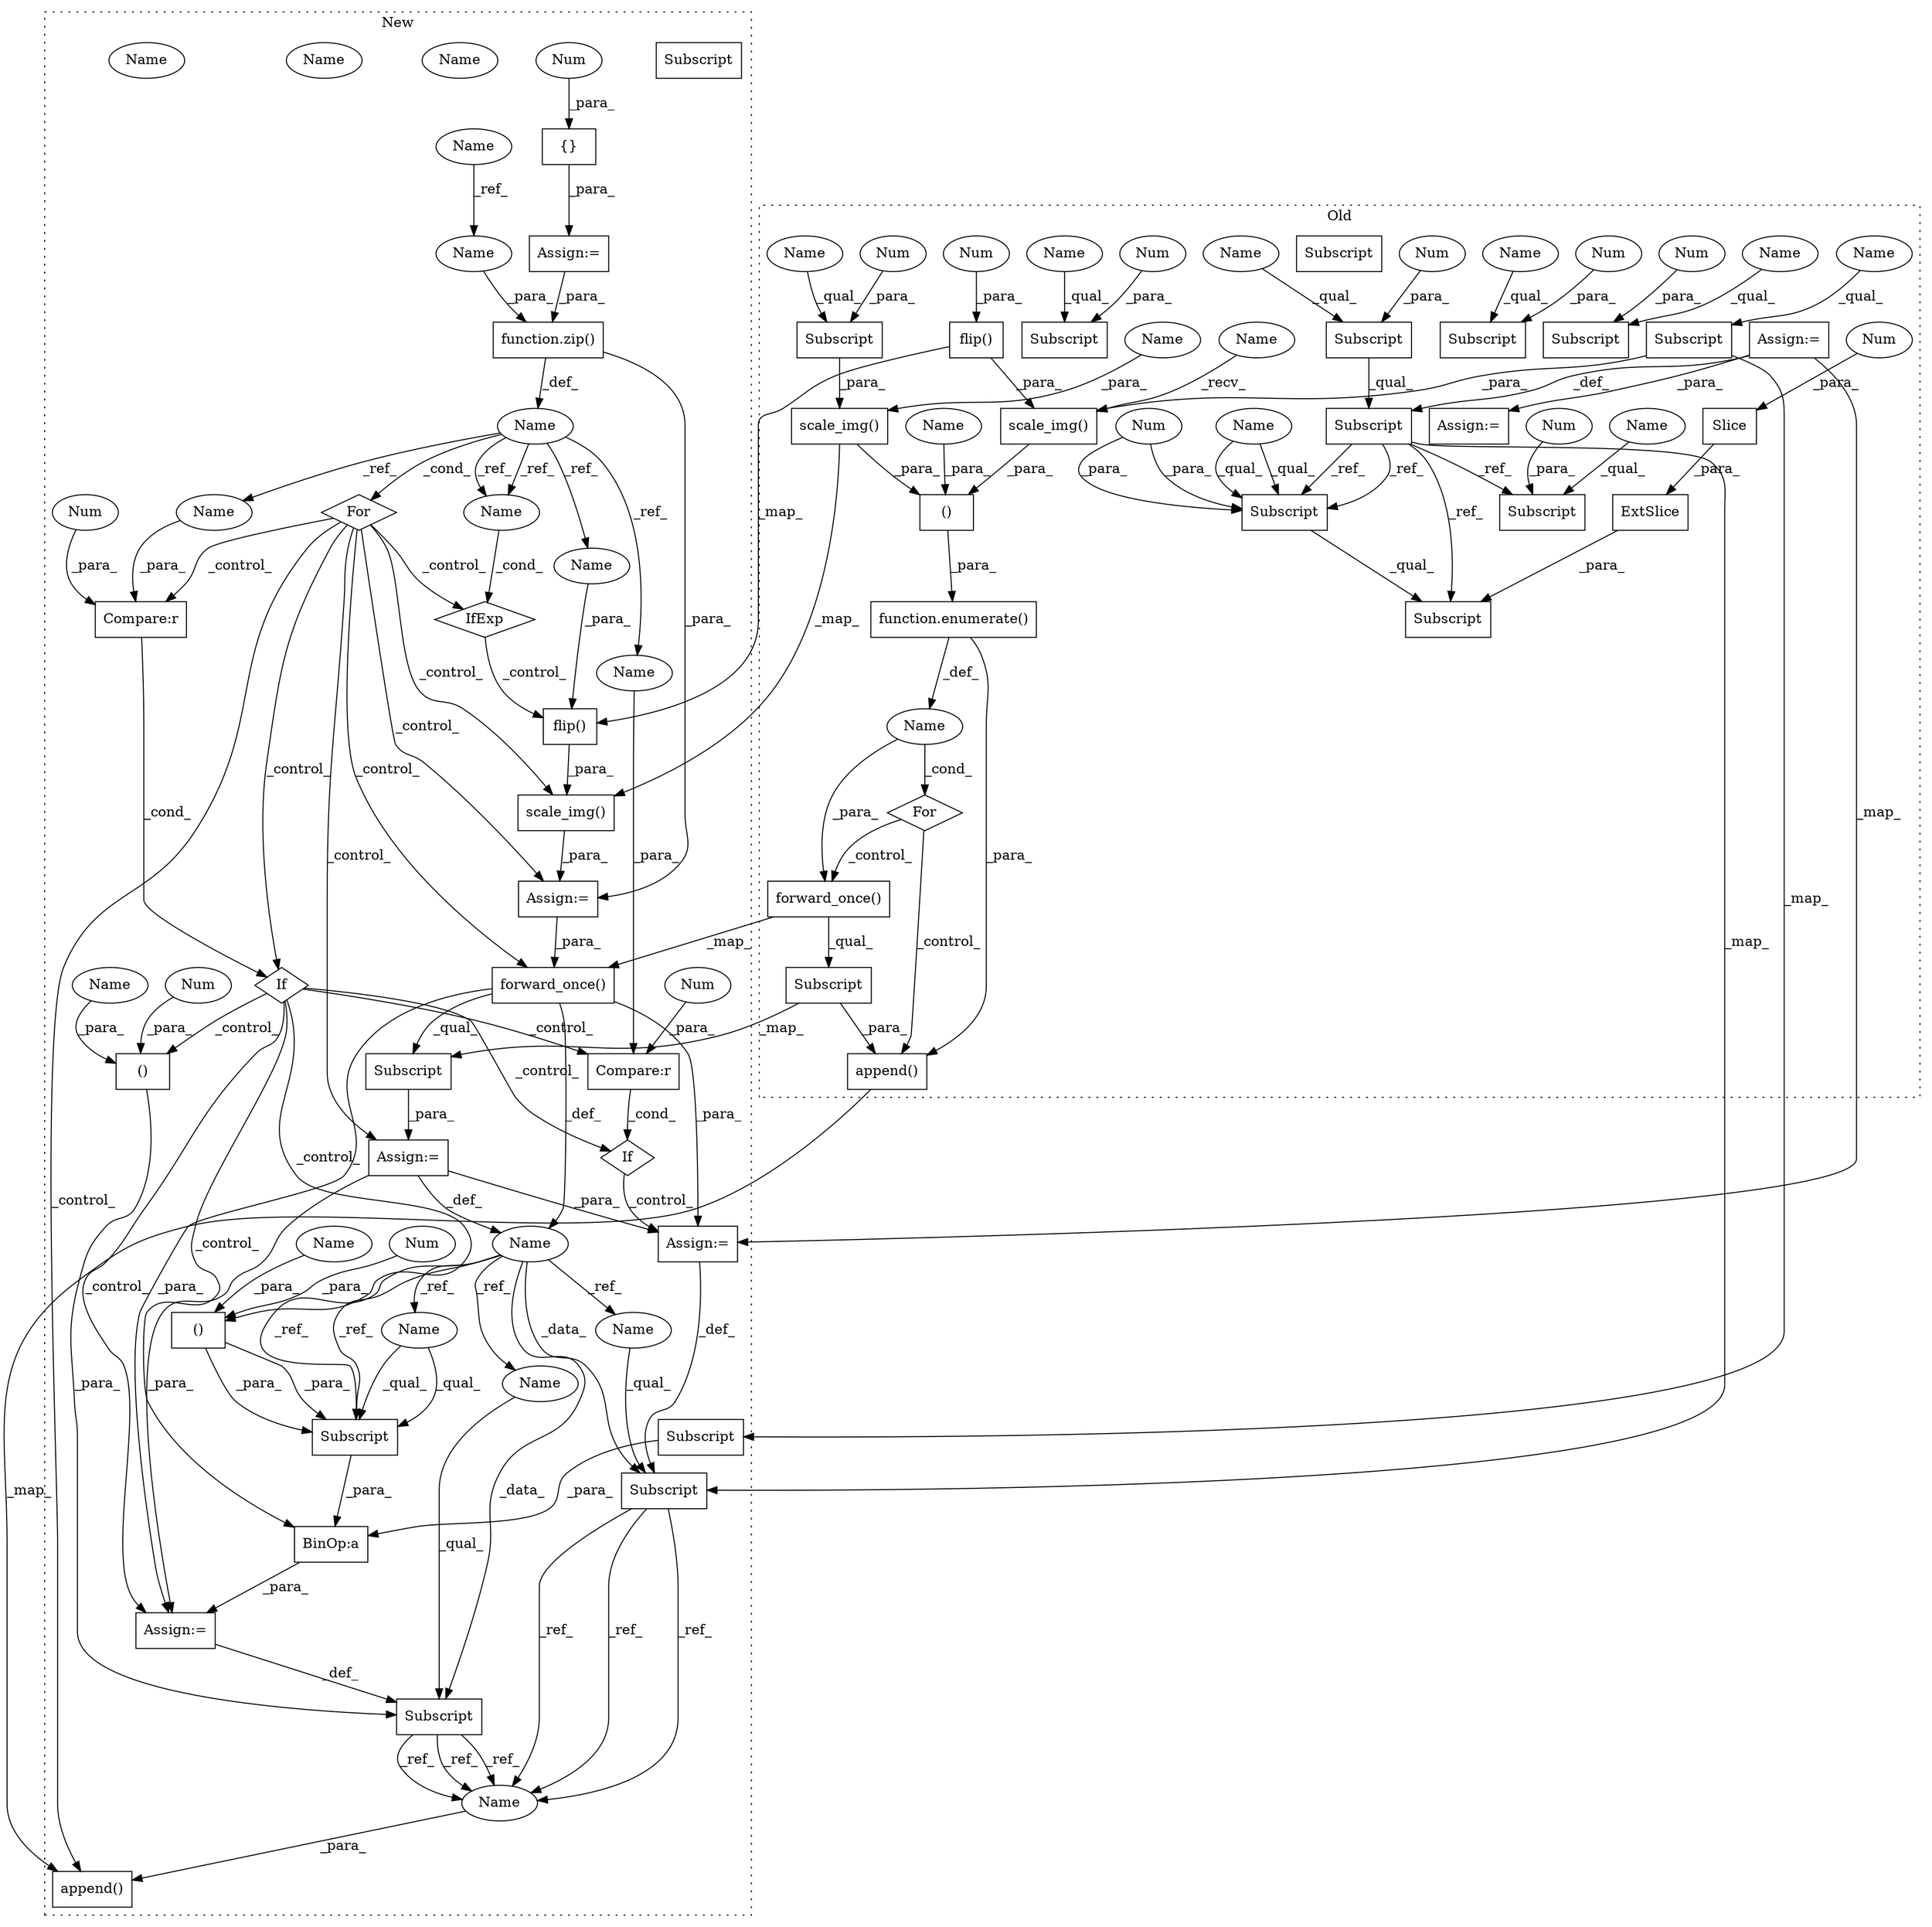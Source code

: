 digraph G {
subgraph cluster0 {
1 [label="function.enumerate()" a="75" s="3689,3914" l="10,1" shape="box"];
3 [label="For" a="107" s="3676,3915" l="4,119" shape="diamond"];
7 [label="Subscript" a="63" s="4043,0" l="24,0" shape="box"];
11 [label="()" a="54" s="3701" l="165" shape="box"];
16 [label="forward_once()" a="75" s="4043,4063" l="18,1" shape="box"];
26 [label="scale_img()" a="75" s="3739,3776" l="22,1" shape="box"];
27 [label="Subscript" a="63" s="3772,0" l="4,0" shape="box"];
29 [label="scale_img()" a="75" s="3836,3865" l="22,1" shape="box"];
31 [label="Subscript" a="63" s="3861,0" l="4,0" shape="box"];
33 [label="Subscript" a="63" s="4099,0" l="4,0" shape="box"];
34 [label="Name" a="87" s="3683" l="2" shape="ellipse"];
39 [label="flip()" a="75" s="3761,3769" l="7,1" shape="box"];
41 [label="Num" a="76" s="4101" l="1" shape="ellipse"];
42 [label="Num" a="76" s="3768" l="1" shape="ellipse"];
43 [label="Num" a="76" s="3863" l="1" shape="ellipse"];
47 [label="append()" a="75" s="4034,4067" l="9,1" shape="box"];
49 [label="Subscript" a="63" s="4125,0" l="4,0" shape="box"];
51 [label="Subscript" a="63" s="4125,0" l="12,0" shape="box"];
52 [label="Num" a="76" s="4127" l="1" shape="ellipse"];
53 [label="Subscript" a="63" s="4154,0" l="4,0" shape="box"];
54 [label="Num" a="76" s="4156" l="1" shape="ellipse"];
55 [label="Subscript" a="63" s="4082,0" l="4,0" shape="box"];
56 [label="Num" a="76" s="4084" l="1" shape="ellipse"];
57 [label="Subscript" a="63" s="4190,0" l="13,0" shape="box"];
58 [label="ExtSlice" a="85" s="4190" l="1" shape="box"];
59 [label="Subscript" a="63" s="4207,0" l="4,0" shape="box"];
60 [label="Slice" a="80" s="4200" l="1" shape="box"];
61 [label="Subscript" a="63" s="4190,0" l="4,0" shape="box"];
62 [label="Num" a="76" s="4201" l="1" shape="ellipse"];
63 [label="Num" a="76" s="4192" l="1" shape="ellipse"];
64 [label="Num" a="76" s="4209" l="1" shape="ellipse"];
66 [label="Assign:=" a="68" s="4137" l="3" shape="box"];
67 [label="Assign:=" a="68" s="4203" l="4" shape="box"];
68 [label="Name" a="87" s="4154" l="1" shape="ellipse"];
69 [label="Name" a="87" s="4190" l="1" shape="ellipse"];
70 [label="Name" a="87" s="4125" l="1" shape="ellipse"];
71 [label="Name" a="87" s="4082" l="1" shape="ellipse"];
81 [label="Name" a="87" s="3739" l="11" shape="ellipse"];
82 [label="Name" a="87" s="3700" l="1" shape="ellipse"];
83 [label="Name" a="87" s="3858" l="1" shape="ellipse"];
89 [label="Subscript" a="63" s="4190,0" l="4,0" shape="box"];
90 [label="Name" a="87" s="4207" l="1" shape="ellipse"];
91 [label="Name" a="87" s="4099" l="1" shape="ellipse"];
92 [label="Name" a="87" s="3772" l="1" shape="ellipse"];
93 [label="Name" a="87" s="3861" l="1" shape="ellipse"];
label = "Old";
style="dotted";
}
subgraph cluster1 {
2 [label="function.zip()" a="75" s="3758,3766" l="4,1" shape="box"];
4 [label="()" a="54" s="4107" l="3" shape="box"];
5 [label="Assign:=" a="68" s="3859" l="3" shape="box"];
6 [label="Subscript" a="63" s="3862,0" l="24,0" shape="box"];
8 [label="If" a="96" s="4174,4181" l="0,22" shape="diamond"];
9 [label="()" a="54" s="4134" l="3" shape="box"];
10 [label="If" a="96" s="4069,4079" l="3,22" shape="diamond"];
12 [label="BinOp:a" a="82" s="4125" l="3" shape="box"];
13 [label="Subscript" a="63" s="4101,0" l="10,0" shape="box"];
14 [label="{}" a="59" s="3664,3678" l="1,0" shape="box"];
15 [label="Subscript" a="63" s="4128,0" l="10,0" shape="box"];
17 [label="forward_once()" a="75" s="3862,3882" l="18,1" shape="box"];
18 [label="For" a="107" s="3744,3767" l="4,18" shape="diamond"];
19 [label="Num" a="76" s="4136" l="1" shape="ellipse"];
20 [label="Num" a="76" s="3671" l="1" shape="ellipse"];
21 [label="Num" a="76" s="4109" l="1" shape="ellipse"];
22 [label="Compare:r" a="40" s="4072" l="7" shape="box"];
23 [label="Num" a="76" s="4078" l="1" shape="ellipse"];
24 [label="Compare:r" a="40" s="4174" l="7" shape="box"];
25 [label="IfExp" a="51" s="3822,3828" l="4,6" shape="diamond"];
28 [label="Subscript" a="63" s="4114,0" l="11,0" shape="box"];
30 [label="scale_img()" a="75" s="3790,3839" l="22,1" shape="box"];
32 [label="Name" a="87" s="3618" l="1" shape="ellipse"];
35 [label="Name" a="87" s="3752" l="2" shape="ellipse"];
36 [label="Name" a="87" s="3857" l="2" shape="ellipse"];
37 [label="Name" a="87" s="3826" l="2" shape="ellipse"];
38 [label="flip()" a="75" s="3812,3821" l="7,1" shape="box"];
40 [label="Num" a="76" s="4180" l="1" shape="ellipse"];
44 [label="Assign:=" a="68" s="4111" l="3" shape="box"];
45 [label="Assign:=" a="68" s="3661" l="3" shape="box"];
46 [label="Assign:=" a="68" s="3787" l="3" shape="box"];
48 [label="append()" a="75" s="4271,4282" l="9,1" shape="box"];
50 [label="Subscript" a="63" s="4203,0" l="10,0" shape="box"];
65 [label="Assign:=" a="68" s="4213" l="3" shape="box"];
72 [label="Name" a="87" s="3762" l="1" shape="ellipse"];
73 [label="Name" a="87" s="4280" l="2" shape="ellipse"];
74 [label="Name" a="87" s="4104" l="3" shape="ellipse"];
75 [label="Name" a="87" s="4131" l="3" shape="ellipse"];
76 [label="Name" a="87" s="4280" l="2" shape="ellipse"];
77 [label="Name" a="87" s="4174" l="2" shape="ellipse"];
78 [label="Name" a="87" s="3819" l="2" shape="ellipse"];
79 [label="Name" a="87" s="3826" l="2" shape="ellipse"];
80 [label="Name" a="87" s="4072" l="2" shape="ellipse"];
84 [label="Name" a="87" s="4203" l="2" shape="ellipse"];
85 [label="Name" a="87" s="4128" l="2" shape="ellipse"];
86 [label="Name" a="87" s="4101" l="2" shape="ellipse"];
87 [label="Subscript" a="63" s="4128,0" l="10,0" shape="box"];
88 [label="Name" a="87" s="4280" l="2" shape="ellipse"];
label = "New";
style="dotted";
}
1 -> 47 [label="_para_"];
1 -> 34 [label="_def_"];
2 -> 35 [label="_def_"];
2 -> 46 [label="_para_"];
3 -> 16 [label="_control_"];
3 -> 47 [label="_control_"];
4 -> 13 [label="_para_"];
5 -> 44 [label="_para_"];
5 -> 36 [label="_def_"];
5 -> 65 [label="_para_"];
6 -> 5 [label="_para_"];
7 -> 6 [label="_map_"];
7 -> 47 [label="_para_"];
8 -> 65 [label="_control_"];
9 -> 87 [label="_para_"];
9 -> 87 [label="_para_"];
10 -> 12 [label="_control_"];
10 -> 24 [label="_control_"];
10 -> 8 [label="_control_"];
10 -> 4 [label="_control_"];
10 -> 9 [label="_control_"];
10 -> 44 [label="_control_"];
11 -> 1 [label="_para_"];
12 -> 44 [label="_para_"];
13 -> 88 [label="_ref_"];
13 -> 88 [label="_ref_"];
13 -> 88 [label="_ref_"];
14 -> 45 [label="_para_"];
16 -> 17 [label="_map_"];
16 -> 7 [label="_qual_"];
17 -> 36 [label="_def_"];
17 -> 44 [label="_para_"];
17 -> 65 [label="_para_"];
17 -> 6 [label="_qual_"];
18 -> 46 [label="_control_"];
18 -> 48 [label="_control_"];
18 -> 17 [label="_control_"];
18 -> 10 [label="_control_"];
18 -> 30 [label="_control_"];
18 -> 5 [label="_control_"];
18 -> 22 [label="_control_"];
18 -> 25 [label="_control_"];
19 -> 9 [label="_para_"];
20 -> 14 [label="_para_"];
21 -> 4 [label="_para_"];
22 -> 10 [label="_cond_"];
23 -> 22 [label="_para_"];
24 -> 8 [label="_cond_"];
25 -> 38 [label="_control_"];
26 -> 11 [label="_para_"];
27 -> 28 [label="_map_"];
27 -> 26 [label="_para_"];
28 -> 12 [label="_para_"];
29 -> 11 [label="_para_"];
29 -> 30 [label="_map_"];
30 -> 46 [label="_para_"];
31 -> 29 [label="_para_"];
32 -> 72 [label="_ref_"];
34 -> 16 [label="_para_"];
34 -> 3 [label="_cond_"];
35 -> 77 [label="_ref_"];
35 -> 80 [label="_ref_"];
35 -> 18 [label="_cond_"];
35 -> 79 [label="_ref_"];
35 -> 79 [label="_ref_"];
35 -> 78 [label="_ref_"];
36 -> 84 [label="_ref_"];
36 -> 13 [label="_data_"];
36 -> 87 [label="_ref_"];
36 -> 86 [label="_ref_"];
36 -> 85 [label="_ref_"];
36 -> 87 [label="_ref_"];
36 -> 50 [label="_data_"];
38 -> 30 [label="_para_"];
39 -> 26 [label="_para_"];
39 -> 38 [label="_map_"];
40 -> 24 [label="_para_"];
41 -> 33 [label="_para_"];
42 -> 39 [label="_para_"];
43 -> 31 [label="_para_"];
44 -> 13 [label="_def_"];
45 -> 2 [label="_para_"];
46 -> 17 [label="_para_"];
47 -> 48 [label="_map_"];
49 -> 51 [label="_qual_"];
50 -> 88 [label="_ref_"];
50 -> 88 [label="_ref_"];
50 -> 88 [label="_ref_"];
51 -> 89 [label="_ref_"];
51 -> 89 [label="_ref_"];
51 -> 59 [label="_ref_"];
51 -> 50 [label="_map_"];
51 -> 57 [label="_ref_"];
52 -> 49 [label="_para_"];
54 -> 53 [label="_para_"];
56 -> 55 [label="_para_"];
58 -> 57 [label="_para_"];
60 -> 58 [label="_para_"];
62 -> 60 [label="_para_"];
63 -> 89 [label="_para_"];
63 -> 89 [label="_para_"];
64 -> 59 [label="_para_"];
65 -> 50 [label="_def_"];
66 -> 51 [label="_def_"];
66 -> 65 [label="_map_"];
66 -> 67 [label="_para_"];
68 -> 53 [label="_qual_"];
69 -> 89 [label="_qual_"];
69 -> 89 [label="_qual_"];
70 -> 49 [label="_qual_"];
71 -> 55 [label="_qual_"];
72 -> 2 [label="_para_"];
74 -> 4 [label="_para_"];
75 -> 9 [label="_para_"];
77 -> 24 [label="_para_"];
78 -> 38 [label="_para_"];
79 -> 25 [label="_cond_"];
80 -> 22 [label="_para_"];
81 -> 26 [label="_recv_"];
82 -> 11 [label="_para_"];
83 -> 29 [label="_para_"];
84 -> 50 [label="_qual_"];
85 -> 87 [label="_qual_"];
85 -> 87 [label="_qual_"];
86 -> 13 [label="_qual_"];
87 -> 12 [label="_para_"];
88 -> 48 [label="_para_"];
89 -> 57 [label="_qual_"];
90 -> 59 [label="_qual_"];
91 -> 33 [label="_qual_"];
92 -> 27 [label="_qual_"];
93 -> 31 [label="_qual_"];
}